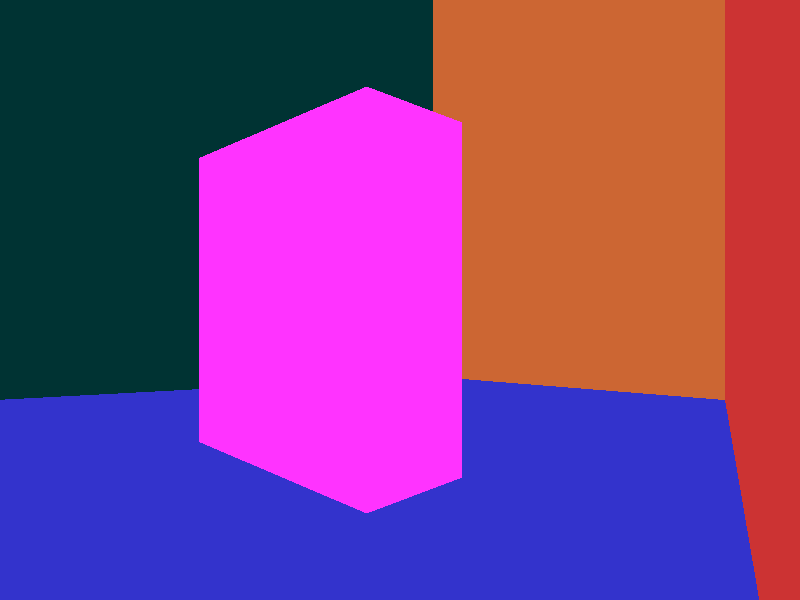 // cs473, assignment 1 recursion test (RIGHT HANDED)
camera {
   location  <0, 0, 14>
      up        <0,  1,  0>
      right     <1.5, 0,  0>
      look_at   <0, 0, 0>
}


light_source {<-5, 3, 0> color rgb <0.6, 1.0, 0.6>}
light_source {<5, 10, 5> color rgb <0.6, 0.8, 1.0>}

// floor
plane {<0, 1, 0>, -5
   pigment {color rgb <0.2, 0.2, 0.8>}
   finish {ambient 0.4 diffuse 0.2 reflection 0.2}
   translate <0, -1, 0>
}

// left wall
plane {<1, 0, 0>, -8
   pigment {color rgb <0.8, 0.2, 0.2>}
   finish {ambient 0.4 diffuse 0.2 reflection 0.2}
   rotate <0, 30, 0>
}

// back wall
plane {<0, 0, -1>, 30
   pigment {color rgb <0.8, 0.4, 0.2>}
   finish {ambient 0.4 diffuse 0.2 reflection 0.2}
   rotate <0, 30, 0>
}

// back wall on the right
plane {<0, 0, -1>, 30
   pigment {color rgb <0.0, 0.2, 0.2>}
   finish {ambient 0.4 diffuse 0.8 reflection 0.2}
   rotate <0, -20, 0>
}

box { <-2, -5, -5>, <2, 5, 5>
   pigment { color rgb <1.0, 0.2, 1.0>}
   finish {ambient 0.2 diffuse 0.8}
   rotate <0, -45, 0>
   translate <3, 0, -5>
}
